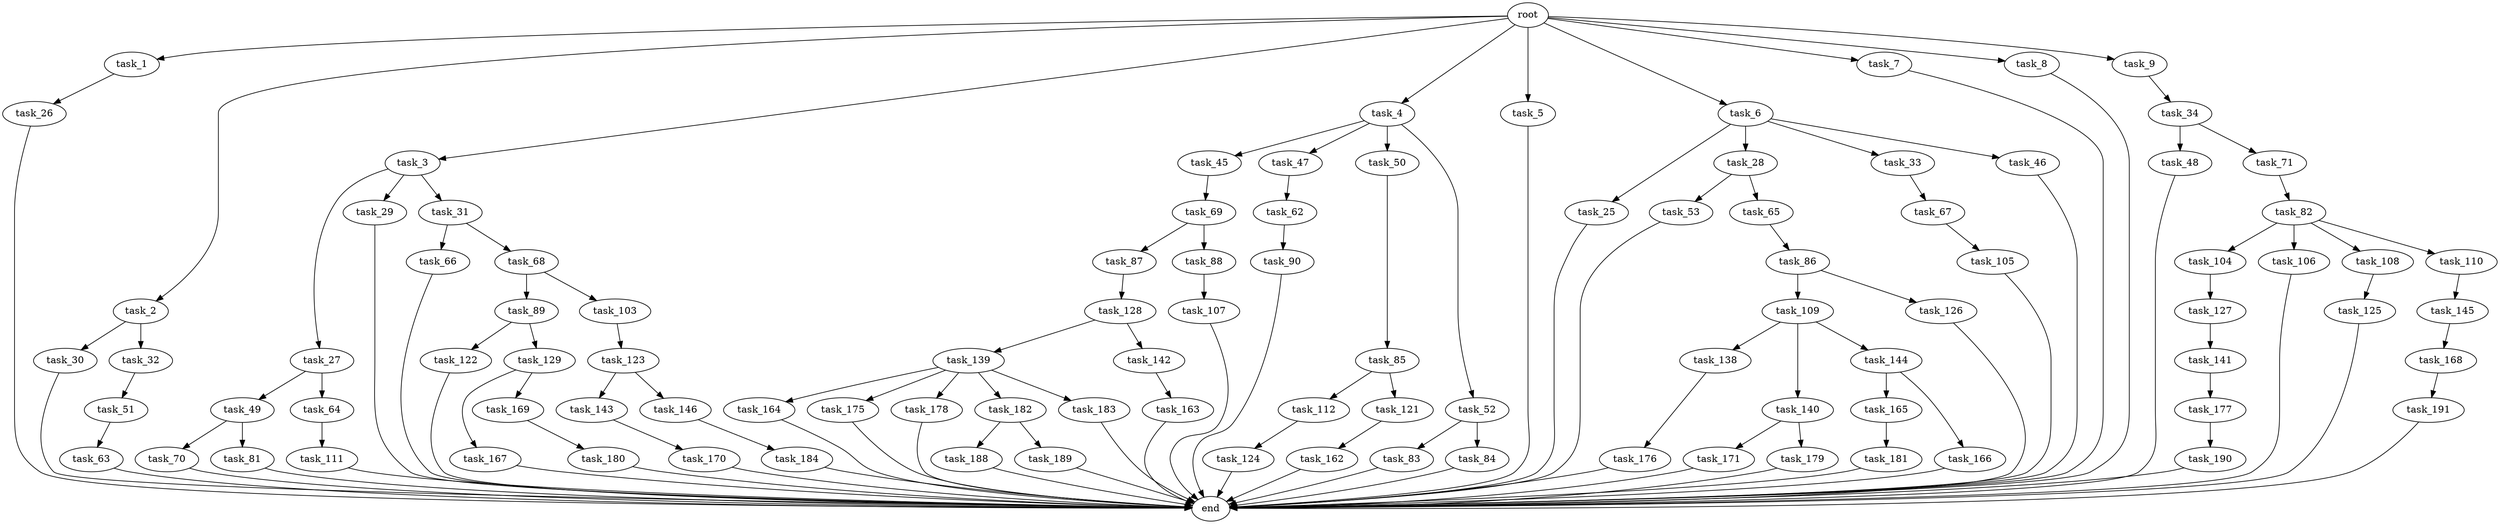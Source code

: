 digraph G {
  root [size="0.000000"];
  task_1 [size="2.048000"];
  task_2 [size="2.048000"];
  task_3 [size="2.048000"];
  task_4 [size="2.048000"];
  task_5 [size="2.048000"];
  task_6 [size="2.048000"];
  task_7 [size="2.048000"];
  task_8 [size="2.048000"];
  task_9 [size="2.048000"];
  task_25 [size="618475290.624000"];
  task_26 [size="68719476.736000"];
  task_27 [size="274877906.944000"];
  task_28 [size="618475290.624000"];
  task_29 [size="274877906.944000"];
  task_30 [size="841813590.016000"];
  task_31 [size="274877906.944000"];
  task_32 [size="841813590.016000"];
  task_33 [size="618475290.624000"];
  task_34 [size="68719476.736000"];
  task_45 [size="429496729.600000"];
  task_46 [size="618475290.624000"];
  task_47 [size="429496729.600000"];
  task_48 [size="429496729.600000"];
  task_49 [size="429496729.600000"];
  task_50 [size="429496729.600000"];
  task_51 [size="618475290.624000"];
  task_52 [size="429496729.600000"];
  task_53 [size="618475290.624000"];
  task_62 [size="68719476.736000"];
  task_63 [size="274877906.944000"];
  task_64 [size="429496729.600000"];
  task_65 [size="618475290.624000"];
  task_66 [size="154618822.656000"];
  task_67 [size="68719476.736000"];
  task_68 [size="154618822.656000"];
  task_69 [size="841813590.016000"];
  task_70 [size="429496729.600000"];
  task_71 [size="429496729.600000"];
  task_81 [size="429496729.600000"];
  task_82 [size="841813590.016000"];
  task_83 [size="1099511627.776000"];
  task_84 [size="1099511627.776000"];
  task_85 [size="68719476.736000"];
  task_86 [size="274877906.944000"];
  task_87 [size="429496729.600000"];
  task_88 [size="429496729.600000"];
  task_89 [size="841813590.016000"];
  task_90 [size="154618822.656000"];
  task_103 [size="841813590.016000"];
  task_104 [size="1391569403.904000"];
  task_105 [size="1717986918.400000"];
  task_106 [size="1391569403.904000"];
  task_107 [size="274877906.944000"];
  task_108 [size="1391569403.904000"];
  task_109 [size="618475290.624000"];
  task_110 [size="1391569403.904000"];
  task_111 [size="1717986918.400000"];
  task_112 [size="429496729.600000"];
  task_121 [size="429496729.600000"];
  task_122 [size="1717986918.400000"];
  task_123 [size="841813590.016000"];
  task_124 [size="429496729.600000"];
  task_125 [size="841813590.016000"];
  task_126 [size="618475290.624000"];
  task_127 [size="618475290.624000"];
  task_128 [size="154618822.656000"];
  task_129 [size="1717986918.400000"];
  task_138 [size="841813590.016000"];
  task_139 [size="1099511627.776000"];
  task_140 [size="841813590.016000"];
  task_141 [size="618475290.624000"];
  task_142 [size="1099511627.776000"];
  task_143 [size="618475290.624000"];
  task_144 [size="841813590.016000"];
  task_145 [size="274877906.944000"];
  task_146 [size="618475290.624000"];
  task_162 [size="429496729.600000"];
  task_163 [size="1717986918.400000"];
  task_164 [size="68719476.736000"];
  task_165 [size="154618822.656000"];
  task_166 [size="154618822.656000"];
  task_167 [size="68719476.736000"];
  task_168 [size="1391569403.904000"];
  task_169 [size="68719476.736000"];
  task_170 [size="68719476.736000"];
  task_171 [size="1391569403.904000"];
  task_175 [size="68719476.736000"];
  task_176 [size="429496729.600000"];
  task_177 [size="68719476.736000"];
  task_178 [size="68719476.736000"];
  task_179 [size="1391569403.904000"];
  task_180 [size="1717986918.400000"];
  task_181 [size="1391569403.904000"];
  task_182 [size="68719476.736000"];
  task_183 [size="68719476.736000"];
  task_184 [size="841813590.016000"];
  task_188 [size="1099511627.776000"];
  task_189 [size="1099511627.776000"];
  task_190 [size="274877906.944000"];
  task_191 [size="1717986918.400000"];
  end [size="0.000000"];

  root -> task_1 [size="1.000000"];
  root -> task_2 [size="1.000000"];
  root -> task_3 [size="1.000000"];
  root -> task_4 [size="1.000000"];
  root -> task_5 [size="1.000000"];
  root -> task_6 [size="1.000000"];
  root -> task_7 [size="1.000000"];
  root -> task_8 [size="1.000000"];
  root -> task_9 [size="1.000000"];
  task_1 -> task_26 [size="33554432.000000"];
  task_2 -> task_30 [size="411041792.000000"];
  task_2 -> task_32 [size="411041792.000000"];
  task_3 -> task_27 [size="134217728.000000"];
  task_3 -> task_29 [size="134217728.000000"];
  task_3 -> task_31 [size="134217728.000000"];
  task_4 -> task_45 [size="209715200.000000"];
  task_4 -> task_47 [size="209715200.000000"];
  task_4 -> task_50 [size="209715200.000000"];
  task_4 -> task_52 [size="209715200.000000"];
  task_5 -> end [size="1.000000"];
  task_6 -> task_25 [size="301989888.000000"];
  task_6 -> task_28 [size="301989888.000000"];
  task_6 -> task_33 [size="301989888.000000"];
  task_6 -> task_46 [size="301989888.000000"];
  task_7 -> end [size="1.000000"];
  task_8 -> end [size="1.000000"];
  task_9 -> task_34 [size="33554432.000000"];
  task_25 -> end [size="1.000000"];
  task_26 -> end [size="1.000000"];
  task_27 -> task_49 [size="209715200.000000"];
  task_27 -> task_64 [size="209715200.000000"];
  task_28 -> task_53 [size="301989888.000000"];
  task_28 -> task_65 [size="301989888.000000"];
  task_29 -> end [size="1.000000"];
  task_30 -> end [size="1.000000"];
  task_31 -> task_66 [size="75497472.000000"];
  task_31 -> task_68 [size="75497472.000000"];
  task_32 -> task_51 [size="301989888.000000"];
  task_33 -> task_67 [size="33554432.000000"];
  task_34 -> task_48 [size="209715200.000000"];
  task_34 -> task_71 [size="209715200.000000"];
  task_45 -> task_69 [size="411041792.000000"];
  task_46 -> end [size="1.000000"];
  task_47 -> task_62 [size="33554432.000000"];
  task_48 -> end [size="1.000000"];
  task_49 -> task_70 [size="209715200.000000"];
  task_49 -> task_81 [size="209715200.000000"];
  task_50 -> task_85 [size="33554432.000000"];
  task_51 -> task_63 [size="134217728.000000"];
  task_52 -> task_83 [size="536870912.000000"];
  task_52 -> task_84 [size="536870912.000000"];
  task_53 -> end [size="1.000000"];
  task_62 -> task_90 [size="75497472.000000"];
  task_63 -> end [size="1.000000"];
  task_64 -> task_111 [size="838860800.000000"];
  task_65 -> task_86 [size="134217728.000000"];
  task_66 -> end [size="1.000000"];
  task_67 -> task_105 [size="838860800.000000"];
  task_68 -> task_89 [size="411041792.000000"];
  task_68 -> task_103 [size="411041792.000000"];
  task_69 -> task_87 [size="209715200.000000"];
  task_69 -> task_88 [size="209715200.000000"];
  task_70 -> end [size="1.000000"];
  task_71 -> task_82 [size="411041792.000000"];
  task_81 -> end [size="1.000000"];
  task_82 -> task_104 [size="679477248.000000"];
  task_82 -> task_106 [size="679477248.000000"];
  task_82 -> task_108 [size="679477248.000000"];
  task_82 -> task_110 [size="679477248.000000"];
  task_83 -> end [size="1.000000"];
  task_84 -> end [size="1.000000"];
  task_85 -> task_112 [size="209715200.000000"];
  task_85 -> task_121 [size="209715200.000000"];
  task_86 -> task_109 [size="301989888.000000"];
  task_86 -> task_126 [size="301989888.000000"];
  task_87 -> task_128 [size="75497472.000000"];
  task_88 -> task_107 [size="134217728.000000"];
  task_89 -> task_122 [size="838860800.000000"];
  task_89 -> task_129 [size="838860800.000000"];
  task_90 -> end [size="1.000000"];
  task_103 -> task_123 [size="411041792.000000"];
  task_104 -> task_127 [size="301989888.000000"];
  task_105 -> end [size="1.000000"];
  task_106 -> end [size="1.000000"];
  task_107 -> end [size="1.000000"];
  task_108 -> task_125 [size="411041792.000000"];
  task_109 -> task_138 [size="411041792.000000"];
  task_109 -> task_140 [size="411041792.000000"];
  task_109 -> task_144 [size="411041792.000000"];
  task_110 -> task_145 [size="134217728.000000"];
  task_111 -> end [size="1.000000"];
  task_112 -> task_124 [size="209715200.000000"];
  task_121 -> task_162 [size="209715200.000000"];
  task_122 -> end [size="1.000000"];
  task_123 -> task_143 [size="301989888.000000"];
  task_123 -> task_146 [size="301989888.000000"];
  task_124 -> end [size="1.000000"];
  task_125 -> end [size="1.000000"];
  task_126 -> end [size="1.000000"];
  task_127 -> task_141 [size="301989888.000000"];
  task_128 -> task_139 [size="536870912.000000"];
  task_128 -> task_142 [size="536870912.000000"];
  task_129 -> task_167 [size="33554432.000000"];
  task_129 -> task_169 [size="33554432.000000"];
  task_138 -> task_176 [size="209715200.000000"];
  task_139 -> task_164 [size="33554432.000000"];
  task_139 -> task_175 [size="33554432.000000"];
  task_139 -> task_178 [size="33554432.000000"];
  task_139 -> task_182 [size="33554432.000000"];
  task_139 -> task_183 [size="33554432.000000"];
  task_140 -> task_171 [size="679477248.000000"];
  task_140 -> task_179 [size="679477248.000000"];
  task_141 -> task_177 [size="33554432.000000"];
  task_142 -> task_163 [size="838860800.000000"];
  task_143 -> task_170 [size="33554432.000000"];
  task_144 -> task_165 [size="75497472.000000"];
  task_144 -> task_166 [size="75497472.000000"];
  task_145 -> task_168 [size="679477248.000000"];
  task_146 -> task_184 [size="411041792.000000"];
  task_162 -> end [size="1.000000"];
  task_163 -> end [size="1.000000"];
  task_164 -> end [size="1.000000"];
  task_165 -> task_181 [size="679477248.000000"];
  task_166 -> end [size="1.000000"];
  task_167 -> end [size="1.000000"];
  task_168 -> task_191 [size="838860800.000000"];
  task_169 -> task_180 [size="838860800.000000"];
  task_170 -> end [size="1.000000"];
  task_171 -> end [size="1.000000"];
  task_175 -> end [size="1.000000"];
  task_176 -> end [size="1.000000"];
  task_177 -> task_190 [size="134217728.000000"];
  task_178 -> end [size="1.000000"];
  task_179 -> end [size="1.000000"];
  task_180 -> end [size="1.000000"];
  task_181 -> end [size="1.000000"];
  task_182 -> task_188 [size="536870912.000000"];
  task_182 -> task_189 [size="536870912.000000"];
  task_183 -> end [size="1.000000"];
  task_184 -> end [size="1.000000"];
  task_188 -> end [size="1.000000"];
  task_189 -> end [size="1.000000"];
  task_190 -> end [size="1.000000"];
  task_191 -> end [size="1.000000"];
}
